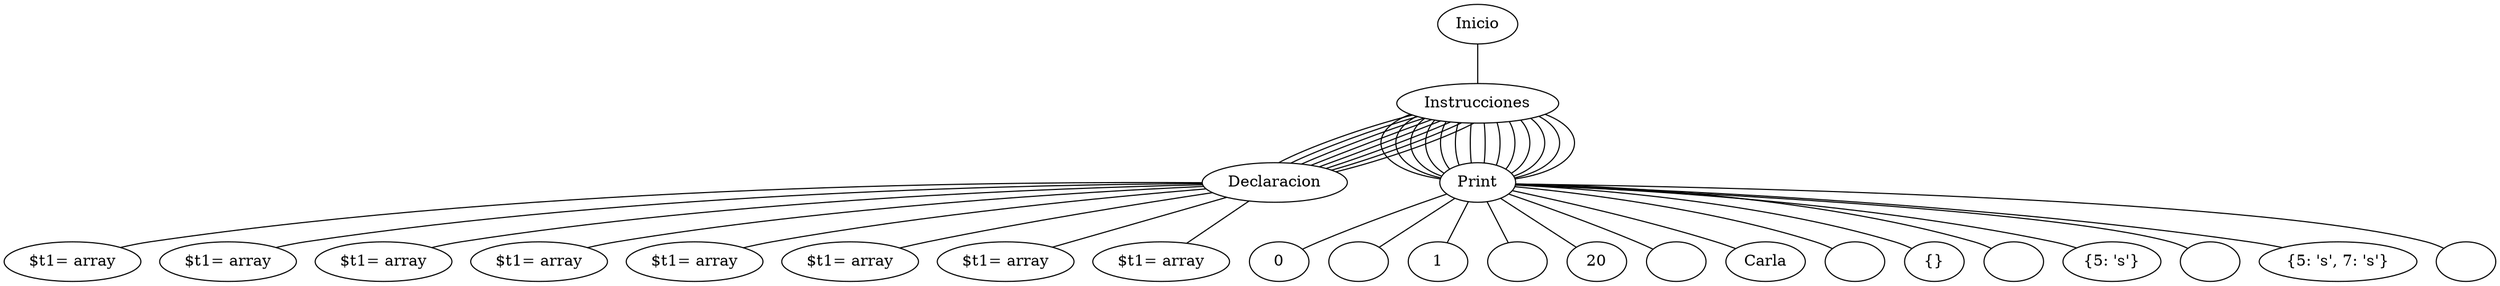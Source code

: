 graph "" {n000 ;
n000 [label="Inicio"] ;
n000 -- n001;
n001 [label="Instrucciones"] ;
n001 -- n003;
n003 [label="Declaracion"] ;
n003 -- n004;
n004 [label="$t1= array"] ;
n001 -- n003;
n003 [label="Declaracion"] ;
n003 -- n005;
n005 [label="$t1= array"] ;
n001 -- n003;
n003 [label="Declaracion"] ;
n003 -- n006;
n006 [label="$t1= array"] ;
n001 -- n002;
n002 [label="Print"] ;
n002 -- n007;
n007 [label="0"] ;
n001 -- n002;
n002 [label="Print"] ;
n002 -- n008;
n008 [label="\n"] ;
n001 -- n002;
n002 [label="Print"] ;
n002 -- n009;
n009 [label="1"] ;
n001 -- n002;
n002 [label="Print"] ;
n002 -- n0010;
n0010 [label="\n"] ;
n001 -- n003;
n003 [label="Declaracion"] ;
n003 -- n0011;
n0011 [label="$t1= array"] ;
n001 -- n002;
n002 [label="Print"] ;
n002 -- n0012;
n0012 [label="20"] ;
n001 -- n002;
n002 [label="Print"] ;
n002 -- n0013;
n0013 [label="\n"] ;
n001 -- n003;
n003 [label="Declaracion"] ;
n003 -- n0014;
n0014 [label="$t1= array"] ;
n001 -- n002;
n002 [label="Print"] ;
n002 -- n0015;
n0015 [label="Carla"] ;
n001 -- n002;
n002 [label="Print"] ;
n002 -- n0016;
n0016 [label="\n"] ;
n001 -- n003;
n003 [label="Declaracion"] ;
n003 -- n0017;
n0017 [label="$t1= array"] ;
n001 -- n002;
n002 [label="Print"] ;
n002 -- n0018;
n0018 [label="{}"] ;
n001 -- n002;
n002 [label="Print"] ;
n002 -- n0019;
n0019 [label="\n"] ;
n001 -- n003;
n003 [label="Declaracion"] ;
n003 -- n0020;
n0020 [label="$t1= array"] ;
n001 -- n002;
n002 [label="Print"] ;
n002 -- n0021;
n0021 [label="{5: 's'}"] ;
n001 -- n002;
n002 [label="Print"] ;
n002 -- n0022;
n0022 [label="\n"] ;
n001 -- n003;
n003 [label="Declaracion"] ;
n003 -- n0023;
n0023 [label="$t1= array"] ;
n001 -- n002;
n002 [label="Print"] ;
n002 -- n0024;
n0024 [label="{5: 's', 7: 's'}"] ;
n001 -- n002;
n002 [label="Print"] ;
n002 -- n0025;
n0025 [label="\n"] ;
}
